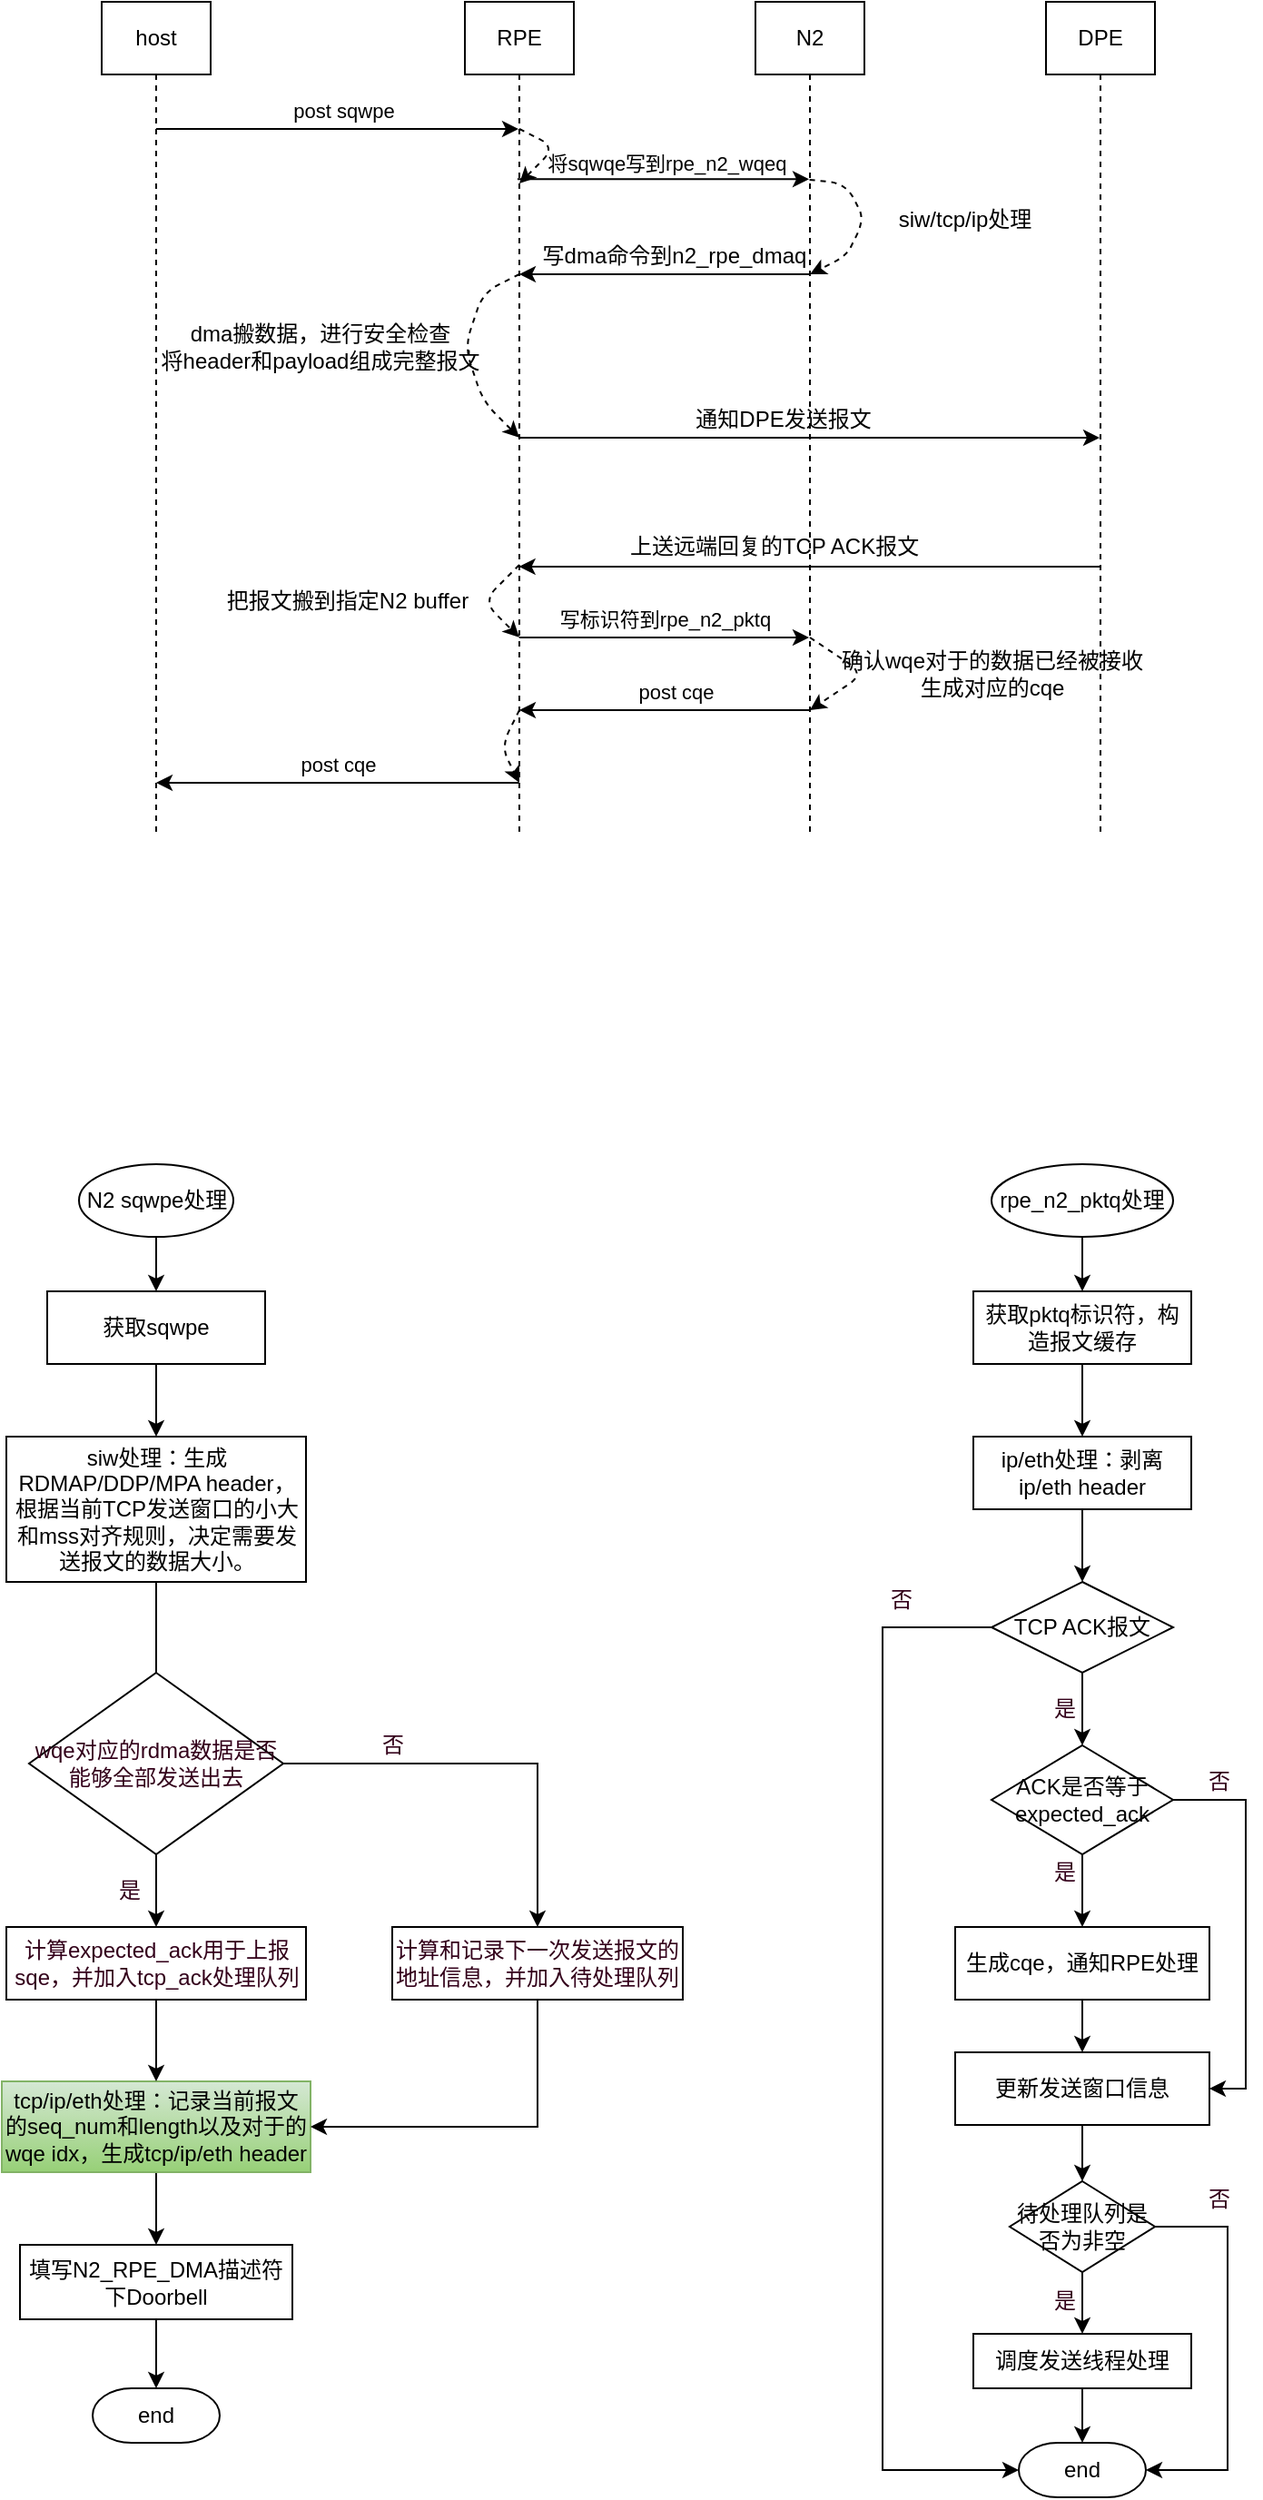 <mxfile version="15.0.2" type="github" pages="3">
  <diagram id="C1_X4sTfBII8gcuETevI" name="Page-1">
    <mxGraphModel dx="920" dy="511" grid="1" gridSize="10" guides="1" tooltips="1" connect="1" arrows="1" fold="1" page="1" pageScale="1" pageWidth="827" pageHeight="1169" math="0" shadow="0">
      <root>
        <mxCell id="0" />
        <mxCell id="1" parent="0" />
        <mxCell id="bmGVuFcMd1g0pF1emnTb-1" value="host" style="shape=umlLifeline;perimeter=lifelinePerimeter;whiteSpace=wrap;html=1;container=1;collapsible=0;recursiveResize=0;outlineConnect=0;" vertex="1" parent="1">
          <mxGeometry x="130" y="40" width="60" height="460" as="geometry" />
        </mxCell>
        <mxCell id="bmGVuFcMd1g0pF1emnTb-2" value="RPE" style="shape=umlLifeline;perimeter=lifelinePerimeter;whiteSpace=wrap;html=1;container=1;collapsible=0;recursiveResize=0;outlineConnect=0;" vertex="1" parent="1">
          <mxGeometry x="330" y="40" width="60" height="460" as="geometry" />
        </mxCell>
        <mxCell id="bmGVuFcMd1g0pF1emnTb-16" value="" style="endArrow=classic;html=1;" edge="1" parent="bmGVuFcMd1g0pF1emnTb-2" target="bmGVuFcMd1g0pF1emnTb-14">
          <mxGeometry width="50" height="50" relative="1" as="geometry">
            <mxPoint x="30" y="240" as="sourcePoint" />
            <mxPoint x="80" y="190" as="targetPoint" />
          </mxGeometry>
        </mxCell>
        <mxCell id="bmGVuFcMd1g0pF1emnTb-3" value="N2" style="shape=umlLifeline;perimeter=lifelinePerimeter;whiteSpace=wrap;html=1;container=1;collapsible=0;recursiveResize=0;outlineConnect=0;" vertex="1" parent="1">
          <mxGeometry x="490" y="40" width="60" height="460" as="geometry" />
        </mxCell>
        <mxCell id="bmGVuFcMd1g0pF1emnTb-15" value="" style="endArrow=classic;html=1;" edge="1" parent="bmGVuFcMd1g0pF1emnTb-3" target="bmGVuFcMd1g0pF1emnTb-2">
          <mxGeometry width="50" height="50" relative="1" as="geometry">
            <mxPoint x="30" y="150" as="sourcePoint" />
            <mxPoint x="80" y="100" as="targetPoint" />
          </mxGeometry>
        </mxCell>
        <mxCell id="bmGVuFcMd1g0pF1emnTb-7" value="" style="endArrow=classic;html=1;" edge="1" parent="1" source="bmGVuFcMd1g0pF1emnTb-1" target="bmGVuFcMd1g0pF1emnTb-2">
          <mxGeometry width="50" height="50" relative="1" as="geometry">
            <mxPoint x="250" y="170" as="sourcePoint" />
            <mxPoint x="380" y="60" as="targetPoint" />
            <Array as="points">
              <mxPoint x="280" y="110" />
            </Array>
          </mxGeometry>
        </mxCell>
        <mxCell id="bmGVuFcMd1g0pF1emnTb-12" value="post sqwpe" style="edgeLabel;html=1;align=center;verticalAlign=middle;resizable=0;points=[];" vertex="1" connectable="0" parent="bmGVuFcMd1g0pF1emnTb-7">
          <mxGeometry x="0.028" y="-1" relative="1" as="geometry">
            <mxPoint y="-11" as="offset" />
          </mxGeometry>
        </mxCell>
        <mxCell id="bmGVuFcMd1g0pF1emnTb-13" value="" style="endArrow=classic;html=1;exitX=0.483;exitY=0.096;exitDx=0;exitDy=0;exitPerimeter=0;" edge="1" parent="1">
          <mxGeometry width="50" height="50" relative="1" as="geometry">
            <mxPoint x="358.98" y="137.64" as="sourcePoint" />
            <mxPoint x="519.5" y="137.64" as="targetPoint" />
          </mxGeometry>
        </mxCell>
        <mxCell id="bmGVuFcMd1g0pF1emnTb-24" value="将sqwqe写到rpe_n2_wqeq" style="edgeLabel;html=1;align=center;verticalAlign=middle;resizable=0;points=[];" vertex="1" connectable="0" parent="bmGVuFcMd1g0pF1emnTb-13">
          <mxGeometry x="-0.209" relative="1" as="geometry">
            <mxPoint x="18" y="-9" as="offset" />
          </mxGeometry>
        </mxCell>
        <mxCell id="bmGVuFcMd1g0pF1emnTb-14" value="DPE" style="shape=umlLifeline;perimeter=lifelinePerimeter;whiteSpace=wrap;html=1;container=1;collapsible=0;recursiveResize=0;outlineConnect=0;" vertex="1" parent="1">
          <mxGeometry x="650" y="40" width="60" height="460" as="geometry" />
        </mxCell>
        <mxCell id="bmGVuFcMd1g0pF1emnTb-20" value="" style="endArrow=classic;html=1;dashed=1;" edge="1" parent="1">
          <mxGeometry width="50" height="50" relative="1" as="geometry">
            <mxPoint x="360" y="190" as="sourcePoint" />
            <mxPoint x="360" y="280" as="targetPoint" />
            <Array as="points">
              <mxPoint x="340" y="200" />
              <mxPoint x="330" y="230" />
              <mxPoint x="340" y="260" />
            </Array>
          </mxGeometry>
        </mxCell>
        <mxCell id="bmGVuFcMd1g0pF1emnTb-21" value="" style="endArrow=classic;html=1;dashed=1;" edge="1" parent="1">
          <mxGeometry width="50" height="50" relative="1" as="geometry">
            <mxPoint x="519.81" y="138" as="sourcePoint" />
            <mxPoint x="520" y="190" as="targetPoint" />
            <Array as="points">
              <mxPoint x="540" y="140" />
              <mxPoint x="550" y="160" />
              <mxPoint x="540" y="180" />
            </Array>
          </mxGeometry>
        </mxCell>
        <mxCell id="bmGVuFcMd1g0pF1emnTb-22" value="" style="endArrow=classic;html=1;dashed=1;" edge="1" parent="1">
          <mxGeometry width="50" height="50" relative="1" as="geometry">
            <mxPoint x="360" y="110" as="sourcePoint" />
            <mxPoint x="360" y="140" as="targetPoint" />
            <Array as="points">
              <mxPoint x="380" y="120" />
            </Array>
          </mxGeometry>
        </mxCell>
        <mxCell id="bmGVuFcMd1g0pF1emnTb-25" value="siw/tcp/ip处理" style="text;html=1;align=center;verticalAlign=middle;resizable=0;points=[];autosize=1;strokeColor=none;" vertex="1" parent="1">
          <mxGeometry x="560" y="150" width="90" height="20" as="geometry" />
        </mxCell>
        <mxCell id="bmGVuFcMd1g0pF1emnTb-26" value="写dma命令到n2_rpe_dmaq" style="text;html=1;align=center;verticalAlign=middle;resizable=0;points=[];autosize=1;strokeColor=none;" vertex="1" parent="1">
          <mxGeometry x="365" y="170" width="160" height="20" as="geometry" />
        </mxCell>
        <mxCell id="bmGVuFcMd1g0pF1emnTb-27" value="dma搬数据，进行安全检查&lt;br&gt;将header和payload组成完整报文" style="text;html=1;align=center;verticalAlign=middle;resizable=0;points=[];autosize=1;strokeColor=none;" vertex="1" parent="1">
          <mxGeometry x="155" y="215" width="190" height="30" as="geometry" />
        </mxCell>
        <mxCell id="bmGVuFcMd1g0pF1emnTb-28" value="通知DPE发送报文" style="text;html=1;align=center;verticalAlign=middle;resizable=0;points=[];autosize=1;strokeColor=none;" vertex="1" parent="1">
          <mxGeometry x="450" y="260" width="110" height="20" as="geometry" />
        </mxCell>
        <mxCell id="bmGVuFcMd1g0pF1emnTb-29" value="" style="endArrow=classic;html=1;" edge="1" parent="1">
          <mxGeometry width="50" height="50" relative="1" as="geometry">
            <mxPoint x="679.5" y="351" as="sourcePoint" />
            <mxPoint x="359.81" y="351" as="targetPoint" />
          </mxGeometry>
        </mxCell>
        <mxCell id="bmGVuFcMd1g0pF1emnTb-30" value="上送远端回复的TCP ACK报文" style="text;html=1;align=center;verticalAlign=middle;resizable=0;points=[];autosize=1;strokeColor=none;" vertex="1" parent="1">
          <mxGeometry x="415" y="330" width="170" height="20" as="geometry" />
        </mxCell>
        <mxCell id="bmGVuFcMd1g0pF1emnTb-32" value="" style="endArrow=classic;html=1;" edge="1" parent="1" source="bmGVuFcMd1g0pF1emnTb-3" target="bmGVuFcMd1g0pF1emnTb-2">
          <mxGeometry width="50" height="50" relative="1" as="geometry">
            <mxPoint x="510" y="470" as="sourcePoint" />
            <mxPoint x="560" y="420" as="targetPoint" />
            <Array as="points">
              <mxPoint x="390" y="430" />
            </Array>
          </mxGeometry>
        </mxCell>
        <mxCell id="bmGVuFcMd1g0pF1emnTb-34" value="post cqe" style="edgeLabel;html=1;align=center;verticalAlign=middle;resizable=0;points=[];" vertex="1" connectable="0" parent="bmGVuFcMd1g0pF1emnTb-32">
          <mxGeometry x="-0.087" y="-1" relative="1" as="geometry">
            <mxPoint x="-1" y="-9" as="offset" />
          </mxGeometry>
        </mxCell>
        <mxCell id="bmGVuFcMd1g0pF1emnTb-31" value="" style="endArrow=classic;html=1;" edge="1" parent="1">
          <mxGeometry width="50" height="50" relative="1" as="geometry">
            <mxPoint x="360" y="390" as="sourcePoint" />
            <mxPoint x="519.5" y="390" as="targetPoint" />
          </mxGeometry>
        </mxCell>
        <mxCell id="bmGVuFcMd1g0pF1emnTb-43" value="写标识符到rpe_n2_pktq" style="edgeLabel;html=1;align=center;verticalAlign=middle;resizable=0;points=[];" vertex="1" connectable="0" parent="bmGVuFcMd1g0pF1emnTb-31">
          <mxGeometry x="-0.39" y="1" relative="1" as="geometry">
            <mxPoint x="31" y="-9" as="offset" />
          </mxGeometry>
        </mxCell>
        <mxCell id="bmGVuFcMd1g0pF1emnTb-33" value="" style="endArrow=classic;html=1;" edge="1" parent="1" source="bmGVuFcMd1g0pF1emnTb-2" target="bmGVuFcMd1g0pF1emnTb-1">
          <mxGeometry width="50" height="50" relative="1" as="geometry">
            <mxPoint x="360" y="500" as="sourcePoint" />
            <mxPoint x="410" y="450" as="targetPoint" />
            <Array as="points">
              <mxPoint x="280" y="470" />
            </Array>
          </mxGeometry>
        </mxCell>
        <mxCell id="bmGVuFcMd1g0pF1emnTb-35" value="post cqe" style="edgeLabel;html=1;align=center;verticalAlign=middle;resizable=0;points=[];" vertex="1" connectable="0" parent="1">
          <mxGeometry x="259.997" y="460" as="geometry" />
        </mxCell>
        <mxCell id="bmGVuFcMd1g0pF1emnTb-36" value="" style="endArrow=classic;html=1;dashed=1;" edge="1" parent="1">
          <mxGeometry width="50" height="50" relative="1" as="geometry">
            <mxPoint x="360" y="350" as="sourcePoint" />
            <mxPoint x="360" y="390" as="targetPoint" />
            <Array as="points">
              <mxPoint x="340" y="370" />
            </Array>
          </mxGeometry>
        </mxCell>
        <mxCell id="bmGVuFcMd1g0pF1emnTb-37" value="" style="endArrow=classic;html=1;dashed=1;" edge="1" parent="1" target="bmGVuFcMd1g0pF1emnTb-3">
          <mxGeometry width="50" height="50" relative="1" as="geometry">
            <mxPoint x="519.81" y="390" as="sourcePoint" />
            <mxPoint x="590" y="390" as="targetPoint" />
          </mxGeometry>
        </mxCell>
        <mxCell id="bmGVuFcMd1g0pF1emnTb-39" value="" style="endArrow=classic;html=1;dashed=1;" edge="1" parent="1" source="bmGVuFcMd1g0pF1emnTb-3">
          <mxGeometry width="50" height="50" relative="1" as="geometry">
            <mxPoint x="550" y="440" as="sourcePoint" />
            <mxPoint x="520" y="430" as="targetPoint" />
          </mxGeometry>
        </mxCell>
        <mxCell id="bmGVuFcMd1g0pF1emnTb-40" value="" style="endArrow=classic;html=1;dashed=1;" edge="1" parent="1">
          <mxGeometry width="50" height="50" relative="1" as="geometry">
            <mxPoint x="520" y="390" as="sourcePoint" />
            <mxPoint x="520" y="430" as="targetPoint" />
            <Array as="points">
              <mxPoint x="550" y="410" />
            </Array>
          </mxGeometry>
        </mxCell>
        <mxCell id="bmGVuFcMd1g0pF1emnTb-41" value="确认wqe对于的数据已经被接收&lt;br&gt;生成对应的cqe" style="text;html=1;align=center;verticalAlign=middle;resizable=0;points=[];autosize=1;strokeColor=none;" vertex="1" parent="1">
          <mxGeometry x="530" y="395" width="180" height="30" as="geometry" />
        </mxCell>
        <mxCell id="bmGVuFcMd1g0pF1emnTb-42" value="" style="endArrow=classic;html=1;dashed=1;" edge="1" parent="1">
          <mxGeometry width="50" height="50" relative="1" as="geometry">
            <mxPoint x="360" y="430" as="sourcePoint" />
            <mxPoint x="360" y="470" as="targetPoint" />
            <Array as="points">
              <mxPoint x="350" y="450" />
            </Array>
          </mxGeometry>
        </mxCell>
        <mxCell id="bmGVuFcMd1g0pF1emnTb-44" value="把报文搬到指定N2 buffer" style="text;html=1;align=center;verticalAlign=middle;resizable=0;points=[];autosize=1;strokeColor=none;" vertex="1" parent="1">
          <mxGeometry x="190" y="360" width="150" height="20" as="geometry" />
        </mxCell>
        <mxCell id="bmGVuFcMd1g0pF1emnTb-54" value="" style="edgeStyle=orthogonalEdgeStyle;rounded=0;orthogonalLoop=1;jettySize=auto;html=1;strokeWidth=1;" edge="1" parent="1" source="bmGVuFcMd1g0pF1emnTb-46" target="bmGVuFcMd1g0pF1emnTb-47">
          <mxGeometry relative="1" as="geometry" />
        </mxCell>
        <mxCell id="bmGVuFcMd1g0pF1emnTb-46" value="N2 sqwpe处理" style="strokeWidth=1;html=1;shape=mxgraph.flowchart.start_1;whiteSpace=wrap;" vertex="1" parent="1">
          <mxGeometry x="117.5" y="680" width="85" height="40" as="geometry" />
        </mxCell>
        <mxCell id="bmGVuFcMd1g0pF1emnTb-55" value="" style="edgeStyle=orthogonalEdgeStyle;rounded=0;orthogonalLoop=1;jettySize=auto;html=1;strokeWidth=1;" edge="1" parent="1" source="bmGVuFcMd1g0pF1emnTb-47" target="bmGVuFcMd1g0pF1emnTb-49">
          <mxGeometry relative="1" as="geometry" />
        </mxCell>
        <mxCell id="bmGVuFcMd1g0pF1emnTb-47" value="获取sqwpe" style="rounded=0;whiteSpace=wrap;html=1;absoluteArcSize=1;arcSize=14;strokeWidth=1;align=center;" vertex="1" parent="1">
          <mxGeometry x="100" y="750" width="120" height="40" as="geometry" />
        </mxCell>
        <mxCell id="bmGVuFcMd1g0pF1emnTb-56" value="" style="edgeStyle=orthogonalEdgeStyle;rounded=0;orthogonalLoop=1;jettySize=auto;html=1;strokeWidth=1;" edge="1" parent="1" source="bmGVuFcMd1g0pF1emnTb-49">
          <mxGeometry relative="1" as="geometry">
            <mxPoint x="160" y="980" as="targetPoint" />
          </mxGeometry>
        </mxCell>
        <mxCell id="bmGVuFcMd1g0pF1emnTb-49" value="siw处理：生成RDMAP/DDP/MPA header，根据当前TCP发送窗口的小大和mss对齐规则，决定需要发送报文的数据大小。" style="rounded=0;whiteSpace=wrap;html=1;absoluteArcSize=1;arcSize=14;strokeWidth=1;align=center;" vertex="1" parent="1">
          <mxGeometry x="77.5" y="830" width="165" height="80" as="geometry" />
        </mxCell>
        <mxCell id="bmGVuFcMd1g0pF1emnTb-57" value="" style="edgeStyle=orthogonalEdgeStyle;rounded=0;orthogonalLoop=1;jettySize=auto;html=1;strokeWidth=1;" edge="1" parent="1" source="bmGVuFcMd1g0pF1emnTb-50" target="bmGVuFcMd1g0pF1emnTb-51">
          <mxGeometry relative="1" as="geometry" />
        </mxCell>
        <mxCell id="bmGVuFcMd1g0pF1emnTb-50" value="tcp/ip/eth处理：记录当前报文的seq_num和length以及对于的wqe idx，生成tcp/ip/eth header" style="rounded=0;whiteSpace=wrap;html=1;absoluteArcSize=1;arcSize=14;strokeWidth=1;align=center;gradientColor=#97d077;fillColor=#d5e8d4;strokeColor=#82b366;" vertex="1" parent="1">
          <mxGeometry x="75" y="1185" width="170" height="50" as="geometry" />
        </mxCell>
        <mxCell id="bmGVuFcMd1g0pF1emnTb-58" value="" style="edgeStyle=orthogonalEdgeStyle;rounded=0;orthogonalLoop=1;jettySize=auto;html=1;strokeWidth=1;" edge="1" parent="1" source="bmGVuFcMd1g0pF1emnTb-51" target="bmGVuFcMd1g0pF1emnTb-52">
          <mxGeometry relative="1" as="geometry" />
        </mxCell>
        <mxCell id="bmGVuFcMd1g0pF1emnTb-51" value="填写N2_RPE_DMA描述符&lt;br&gt;下Doorbell" style="rounded=0;whiteSpace=wrap;html=1;absoluteArcSize=1;arcSize=14;strokeWidth=1;align=center;" vertex="1" parent="1">
          <mxGeometry x="85" y="1275" width="150" height="41" as="geometry" />
        </mxCell>
        <mxCell id="bmGVuFcMd1g0pF1emnTb-52" value="end" style="strokeWidth=1;html=1;shape=mxgraph.flowchart.terminator;whiteSpace=wrap;align=center;" vertex="1" parent="1">
          <mxGeometry x="125" y="1354" width="70" height="30" as="geometry" />
        </mxCell>
        <mxCell id="bmGVuFcMd1g0pF1emnTb-74" value="" style="edgeStyle=orthogonalEdgeStyle;rounded=0;orthogonalLoop=1;jettySize=auto;html=1;fontColor=#33001A;strokeWidth=1;" edge="1" parent="1" source="bmGVuFcMd1g0pF1emnTb-60" target="bmGVuFcMd1g0pF1emnTb-73">
          <mxGeometry relative="1" as="geometry" />
        </mxCell>
        <mxCell id="bmGVuFcMd1g0pF1emnTb-60" value="rpe_n2_pktq处理" style="strokeWidth=1;html=1;shape=mxgraph.flowchart.start_1;whiteSpace=wrap;align=center;" vertex="1" parent="1">
          <mxGeometry x="620" y="680" width="100" height="40" as="geometry" />
        </mxCell>
        <mxCell id="bmGVuFcMd1g0pF1emnTb-64" value="" style="edgeStyle=orthogonalEdgeStyle;rounded=0;orthogonalLoop=1;jettySize=auto;html=1;fontColor=#33001A;strokeWidth=1;exitX=0.5;exitY=1;exitDx=0;exitDy=0;exitPerimeter=0;" edge="1" parent="1" source="bmGVuFcMd1g0pF1emnTb-62" target="bmGVuFcMd1g0pF1emnTb-63">
          <mxGeometry relative="1" as="geometry">
            <mxPoint x="160" y="1075" as="sourcePoint" />
          </mxGeometry>
        </mxCell>
        <mxCell id="bmGVuFcMd1g0pF1emnTb-68" value="" style="edgeStyle=orthogonalEdgeStyle;rounded=0;orthogonalLoop=1;jettySize=auto;html=1;fontColor=#33001A;entryX=0.5;entryY=0;entryDx=0;entryDy=0;strokeWidth=1;exitX=1;exitY=0.5;exitDx=0;exitDy=0;exitPerimeter=0;" edge="1" parent="1" source="bmGVuFcMd1g0pF1emnTb-62" target="bmGVuFcMd1g0pF1emnTb-67">
          <mxGeometry relative="1" as="geometry">
            <mxPoint x="230" y="1025" as="sourcePoint" />
          </mxGeometry>
        </mxCell>
        <mxCell id="bmGVuFcMd1g0pF1emnTb-62" value="wqe对应的rdma数据是否能够全部发送出去" style="strokeWidth=1;html=1;shape=mxgraph.flowchart.decision;whiteSpace=wrap;align=center;fontColor=#33001A;fontStyle=0;" vertex="1" parent="1">
          <mxGeometry x="90" y="960" width="140" height="100" as="geometry" />
        </mxCell>
        <mxCell id="bmGVuFcMd1g0pF1emnTb-65" value="" style="edgeStyle=orthogonalEdgeStyle;rounded=0;orthogonalLoop=1;jettySize=auto;html=1;fontColor=#33001A;strokeWidth=1;" edge="1" parent="1" source="bmGVuFcMd1g0pF1emnTb-63" target="bmGVuFcMd1g0pF1emnTb-50">
          <mxGeometry relative="1" as="geometry" />
        </mxCell>
        <mxCell id="bmGVuFcMd1g0pF1emnTb-63" value="计算expected_ack用于上报sqe，并加入tcp_ack处理队列" style="rounded=0;whiteSpace=wrap;html=1;absoluteArcSize=1;arcSize=14;strokeWidth=1;fontColor=#33001A;align=center;" vertex="1" parent="1">
          <mxGeometry x="77.5" y="1100" width="165" height="40" as="geometry" />
        </mxCell>
        <mxCell id="bmGVuFcMd1g0pF1emnTb-70" style="edgeStyle=orthogonalEdgeStyle;rounded=0;orthogonalLoop=1;jettySize=auto;html=1;entryX=1;entryY=0.5;entryDx=0;entryDy=0;fontColor=#33001A;exitX=0.5;exitY=1;exitDx=0;exitDy=0;strokeWidth=1;" edge="1" parent="1" source="bmGVuFcMd1g0pF1emnTb-67" target="bmGVuFcMd1g0pF1emnTb-50">
          <mxGeometry relative="1" as="geometry" />
        </mxCell>
        <mxCell id="bmGVuFcMd1g0pF1emnTb-67" value="计算和记录下一次发送报文的地址信息，并加入待处理队列" style="whiteSpace=wrap;html=1;fontColor=#33001A;fontStyle=0;strokeWidth=1;" vertex="1" parent="1">
          <mxGeometry x="290" y="1100" width="160" height="40" as="geometry" />
        </mxCell>
        <mxCell id="bmGVuFcMd1g0pF1emnTb-71" value="是" style="text;html=1;align=center;verticalAlign=middle;resizable=0;points=[];autosize=1;strokeColor=none;fontColor=#33001A;" vertex="1" parent="1">
          <mxGeometry x="130" y="1070" width="30" height="20" as="geometry" />
        </mxCell>
        <mxCell id="bmGVuFcMd1g0pF1emnTb-72" value="否" style="text;html=1;align=center;verticalAlign=middle;resizable=0;points=[];autosize=1;strokeColor=none;fontColor=#33001A;" vertex="1" parent="1">
          <mxGeometry x="275" y="990" width="30" height="20" as="geometry" />
        </mxCell>
        <mxCell id="bmGVuFcMd1g0pF1emnTb-76" value="" style="edgeStyle=orthogonalEdgeStyle;rounded=0;orthogonalLoop=1;jettySize=auto;html=1;fontColor=#33001A;strokeWidth=1;" edge="1" parent="1" source="bmGVuFcMd1g0pF1emnTb-73" target="bmGVuFcMd1g0pF1emnTb-75">
          <mxGeometry relative="1" as="geometry" />
        </mxCell>
        <mxCell id="bmGVuFcMd1g0pF1emnTb-73" value="获取pktq标识符，构造报文缓存" style="whiteSpace=wrap;html=1;strokeWidth=1;" vertex="1" parent="1">
          <mxGeometry x="610" y="750" width="120" height="40" as="geometry" />
        </mxCell>
        <mxCell id="bmGVuFcMd1g0pF1emnTb-78" value="" style="edgeStyle=orthogonalEdgeStyle;rounded=0;orthogonalLoop=1;jettySize=auto;html=1;fontColor=#33001A;strokeWidth=1;" edge="1" parent="1" source="bmGVuFcMd1g0pF1emnTb-75" target="bmGVuFcMd1g0pF1emnTb-77">
          <mxGeometry relative="1" as="geometry" />
        </mxCell>
        <mxCell id="bmGVuFcMd1g0pF1emnTb-75" value="ip/eth处理：剥离ip/eth header" style="whiteSpace=wrap;html=1;strokeWidth=1;" vertex="1" parent="1">
          <mxGeometry x="610" y="830" width="120" height="40" as="geometry" />
        </mxCell>
        <mxCell id="bmGVuFcMd1g0pF1emnTb-80" value="" style="edgeStyle=orthogonalEdgeStyle;rounded=0;orthogonalLoop=1;jettySize=auto;html=1;fontColor=#33001A;strokeWidth=1;" edge="1" parent="1" source="bmGVuFcMd1g0pF1emnTb-77" target="bmGVuFcMd1g0pF1emnTb-79">
          <mxGeometry relative="1" as="geometry" />
        </mxCell>
        <mxCell id="bmGVuFcMd1g0pF1emnTb-99" style="edgeStyle=orthogonalEdgeStyle;rounded=0;orthogonalLoop=1;jettySize=auto;html=1;entryX=0;entryY=0.5;entryDx=0;entryDy=0;entryPerimeter=0;fontColor=#33001A;strokeWidth=1;exitX=0;exitY=0.5;exitDx=0;exitDy=0;" edge="1" parent="1" source="bmGVuFcMd1g0pF1emnTb-77" target="bmGVuFcMd1g0pF1emnTb-91">
          <mxGeometry relative="1" as="geometry">
            <Array as="points">
              <mxPoint x="560" y="935" />
              <mxPoint x="560" y="1399" />
            </Array>
          </mxGeometry>
        </mxCell>
        <mxCell id="bmGVuFcMd1g0pF1emnTb-77" value="TCP ACK报文" style="rhombus;whiteSpace=wrap;html=1;strokeWidth=1;" vertex="1" parent="1">
          <mxGeometry x="620" y="910" width="100" height="50" as="geometry" />
        </mxCell>
        <mxCell id="bmGVuFcMd1g0pF1emnTb-82" value="" style="edgeStyle=orthogonalEdgeStyle;rounded=0;orthogonalLoop=1;jettySize=auto;html=1;fontColor=#33001A;strokeWidth=1;" edge="1" parent="1" source="bmGVuFcMd1g0pF1emnTb-79" target="bmGVuFcMd1g0pF1emnTb-81">
          <mxGeometry relative="1" as="geometry" />
        </mxCell>
        <mxCell id="bmGVuFcMd1g0pF1emnTb-94" style="edgeStyle=orthogonalEdgeStyle;rounded=0;orthogonalLoop=1;jettySize=auto;html=1;entryX=1;entryY=0.5;entryDx=0;entryDy=0;fontColor=#33001A;strokeWidth=1;exitX=1;exitY=0.5;exitDx=0;exitDy=0;" edge="1" parent="1" source="bmGVuFcMd1g0pF1emnTb-79" target="bmGVuFcMd1g0pF1emnTb-83">
          <mxGeometry relative="1" as="geometry" />
        </mxCell>
        <mxCell id="bmGVuFcMd1g0pF1emnTb-79" value="ACK是否等于expected_ack" style="rhombus;whiteSpace=wrap;html=1;strokeWidth=1;" vertex="1" parent="1">
          <mxGeometry x="620" y="1000" width="100" height="60" as="geometry" />
        </mxCell>
        <mxCell id="bmGVuFcMd1g0pF1emnTb-84" value="" style="edgeStyle=orthogonalEdgeStyle;rounded=0;orthogonalLoop=1;jettySize=auto;html=1;fontColor=#33001A;strokeWidth=1;" edge="1" parent="1" source="bmGVuFcMd1g0pF1emnTb-81" target="bmGVuFcMd1g0pF1emnTb-83">
          <mxGeometry relative="1" as="geometry" />
        </mxCell>
        <mxCell id="bmGVuFcMd1g0pF1emnTb-81" value="生成cqe，通知RPE处理" style="whiteSpace=wrap;html=1;strokeWidth=1;" vertex="1" parent="1">
          <mxGeometry x="600" y="1100" width="140" height="40" as="geometry" />
        </mxCell>
        <mxCell id="bmGVuFcMd1g0pF1emnTb-86" value="" style="edgeStyle=orthogonalEdgeStyle;rounded=0;orthogonalLoop=1;jettySize=auto;html=1;fontColor=#33001A;strokeWidth=1;" edge="1" parent="1" source="bmGVuFcMd1g0pF1emnTb-83" target="bmGVuFcMd1g0pF1emnTb-85">
          <mxGeometry relative="1" as="geometry" />
        </mxCell>
        <mxCell id="bmGVuFcMd1g0pF1emnTb-83" value="更新发送窗口信息" style="whiteSpace=wrap;html=1;strokeWidth=1;" vertex="1" parent="1">
          <mxGeometry x="600" y="1169" width="140" height="40" as="geometry" />
        </mxCell>
        <mxCell id="bmGVuFcMd1g0pF1emnTb-88" value="" style="edgeStyle=orthogonalEdgeStyle;rounded=0;orthogonalLoop=1;jettySize=auto;html=1;fontColor=#33001A;strokeWidth=1;" edge="1" parent="1" source="bmGVuFcMd1g0pF1emnTb-85" target="bmGVuFcMd1g0pF1emnTb-87">
          <mxGeometry relative="1" as="geometry" />
        </mxCell>
        <mxCell id="bmGVuFcMd1g0pF1emnTb-95" style="edgeStyle=orthogonalEdgeStyle;rounded=0;orthogonalLoop=1;jettySize=auto;html=1;entryX=1;entryY=0.5;entryDx=0;entryDy=0;entryPerimeter=0;fontColor=#33001A;strokeWidth=1;exitX=1;exitY=0.5;exitDx=0;exitDy=0;" edge="1" parent="1" source="bmGVuFcMd1g0pF1emnTb-85" target="bmGVuFcMd1g0pF1emnTb-91">
          <mxGeometry relative="1" as="geometry">
            <Array as="points">
              <mxPoint x="750" y="1265" />
              <mxPoint x="750" y="1399" />
            </Array>
          </mxGeometry>
        </mxCell>
        <mxCell id="bmGVuFcMd1g0pF1emnTb-85" value="待处理队列是否为非空" style="rhombus;whiteSpace=wrap;html=1;strokeWidth=1;" vertex="1" parent="1">
          <mxGeometry x="630" y="1240" width="80" height="50" as="geometry" />
        </mxCell>
        <mxCell id="bmGVuFcMd1g0pF1emnTb-90" value="" style="edgeStyle=orthogonalEdgeStyle;rounded=0;orthogonalLoop=1;jettySize=auto;html=1;fontColor=#33001A;strokeWidth=1;entryX=0.5;entryY=0;entryDx=0;entryDy=0;entryPerimeter=0;" edge="1" parent="1" source="bmGVuFcMd1g0pF1emnTb-87" target="bmGVuFcMd1g0pF1emnTb-91">
          <mxGeometry relative="1" as="geometry">
            <mxPoint x="670" y="1530" as="targetPoint" />
          </mxGeometry>
        </mxCell>
        <mxCell id="bmGVuFcMd1g0pF1emnTb-87" value="调度发送线程处理" style="whiteSpace=wrap;html=1;strokeWidth=1;" vertex="1" parent="1">
          <mxGeometry x="610" y="1324" width="120" height="30" as="geometry" />
        </mxCell>
        <mxCell id="bmGVuFcMd1g0pF1emnTb-91" value="end" style="strokeWidth=1;html=1;shape=mxgraph.flowchart.terminator;whiteSpace=wrap;align=center;" vertex="1" parent="1">
          <mxGeometry x="635" y="1384" width="70" height="30" as="geometry" />
        </mxCell>
        <mxCell id="bmGVuFcMd1g0pF1emnTb-92" value="是" style="text;html=1;align=center;verticalAlign=middle;resizable=0;points=[];autosize=1;strokeColor=none;fontColor=#33001A;strokeWidth=1;" vertex="1" parent="1">
          <mxGeometry x="645" y="970" width="30" height="20" as="geometry" />
        </mxCell>
        <mxCell id="bmGVuFcMd1g0pF1emnTb-93" value="是" style="text;html=1;align=center;verticalAlign=middle;resizable=0;points=[];autosize=1;strokeColor=none;fontColor=#33001A;strokeWidth=1;" vertex="1" parent="1">
          <mxGeometry x="645" y="1060" width="30" height="20" as="geometry" />
        </mxCell>
        <mxCell id="bmGVuFcMd1g0pF1emnTb-96" value="是" style="text;html=1;align=center;verticalAlign=middle;resizable=0;points=[];autosize=1;strokeColor=none;fontColor=#33001A;strokeWidth=1;" vertex="1" parent="1">
          <mxGeometry x="645" y="1296" width="30" height="20" as="geometry" />
        </mxCell>
        <mxCell id="bmGVuFcMd1g0pF1emnTb-97" value="否" style="text;html=1;align=center;verticalAlign=middle;resizable=0;points=[];autosize=1;strokeColor=none;fontColor=#33001A;strokeWidth=1;" vertex="1" parent="1">
          <mxGeometry x="730" y="1240" width="30" height="20" as="geometry" />
        </mxCell>
        <mxCell id="bmGVuFcMd1g0pF1emnTb-98" value="否" style="text;html=1;align=center;verticalAlign=middle;resizable=0;points=[];autosize=1;strokeColor=none;fontColor=#33001A;strokeWidth=1;" vertex="1" parent="1">
          <mxGeometry x="730" y="1010" width="30" height="20" as="geometry" />
        </mxCell>
        <mxCell id="bmGVuFcMd1g0pF1emnTb-100" value="否" style="text;html=1;align=center;verticalAlign=middle;resizable=0;points=[];autosize=1;strokeColor=none;fontColor=#33001A;strokeWidth=1;" vertex="1" parent="1">
          <mxGeometry x="555" y="910" width="30" height="20" as="geometry" />
        </mxCell>
      </root>
    </mxGraphModel>
  </diagram>
  <diagram id="guN0M8e6Wvazivk_Ryqc" name="TX侧flow">
    <mxGraphModel dx="1609" dy="434" grid="1" gridSize="10" guides="1" tooltips="1" connect="1" arrows="1" fold="1" page="1" pageScale="1" pageWidth="827" pageHeight="1169" math="0" shadow="0">
      <root>
        <mxCell id="gVJ06niwFB5ByoAfVnI6-0" />
        <mxCell id="gVJ06niwFB5ByoAfVnI6-1" parent="gVJ06niwFB5ByoAfVnI6-0" />
        <mxCell id="gVJ06niwFB5ByoAfVnI6-2" value="" style="edgeStyle=orthogonalEdgeStyle;rounded=0;orthogonalLoop=1;jettySize=auto;html=1;strokeWidth=1;" edge="1" parent="gVJ06niwFB5ByoAfVnI6-1" source="gVJ06niwFB5ByoAfVnI6-3" target="gVJ06niwFB5ByoAfVnI6-5">
          <mxGeometry relative="1" as="geometry" />
        </mxCell>
        <mxCell id="gVJ06niwFB5ByoAfVnI6-3" value="RPE_N2_WQEQ处理" style="strokeWidth=1;html=1;shape=mxgraph.flowchart.start_1;whiteSpace=wrap;" vertex="1" parent="gVJ06niwFB5ByoAfVnI6-1">
          <mxGeometry x="117.5" y="680" width="85" height="40" as="geometry" />
        </mxCell>
        <mxCell id="gVJ06niwFB5ByoAfVnI6-4" value="" style="edgeStyle=orthogonalEdgeStyle;rounded=0;orthogonalLoop=1;jettySize=auto;html=1;strokeWidth=1;" edge="1" parent="gVJ06niwFB5ByoAfVnI6-1" source="gVJ06niwFB5ByoAfVnI6-5" target="gVJ06niwFB5ByoAfVnI6-7">
          <mxGeometry relative="1" as="geometry" />
        </mxCell>
        <mxCell id="gVJ06niwFB5ByoAfVnI6-5" value="获取sqwpe" style="rounded=0;whiteSpace=wrap;html=1;absoluteArcSize=1;arcSize=14;strokeWidth=1;align=center;gradientColor=#ea6b66;fillColor=#f8cecc;strokeColor=#b85450;" vertex="1" parent="gVJ06niwFB5ByoAfVnI6-1">
          <mxGeometry x="100" y="750" width="120" height="40" as="geometry" />
        </mxCell>
        <mxCell id="gVJ06niwFB5ByoAfVnI6-23" style="edgeStyle=orthogonalEdgeStyle;rounded=0;orthogonalLoop=1;jettySize=auto;html=1;entryX=0.5;entryY=0;entryDx=0;entryDy=0;fontColor=#33001A;strokeWidth=1;exitX=1;exitY=0.5;exitDx=0;exitDy=0;" edge="1" parent="gVJ06niwFB5ByoAfVnI6-1" source="gVJ06niwFB5ByoAfVnI6-24" target="gVJ06niwFB5ByoAfVnI6-22">
          <mxGeometry relative="1" as="geometry" />
        </mxCell>
        <mxCell id="gVJ06niwFB5ByoAfVnI6-36" style="edgeStyle=orthogonalEdgeStyle;rounded=0;orthogonalLoop=1;jettySize=auto;html=1;entryX=0.5;entryY=0;entryDx=0;entryDy=0;fontColor=#33001A;strokeWidth=1;" edge="1" parent="gVJ06niwFB5ByoAfVnI6-1" source="gVJ06niwFB5ByoAfVnI6-7" target="gVJ06niwFB5ByoAfVnI6-24">
          <mxGeometry relative="1" as="geometry" />
        </mxCell>
        <mxCell id="gVJ06niwFB5ByoAfVnI6-7" value="生成RDMAP/DDP/MPA header，根据当前&lt;b&gt;&lt;font color=&quot;#ff531f&quot;&gt;TCP发送窗口的小大&lt;/font&gt;&lt;/b&gt;和mss对齐规则，决定需要发送报文的数据大小。" style="rounded=0;whiteSpace=wrap;html=1;absoluteArcSize=1;arcSize=14;strokeWidth=1;align=center;gradientColor=#ea6b66;fillColor=#f8cecc;strokeColor=#b85450;" vertex="1" parent="gVJ06niwFB5ByoAfVnI6-1">
          <mxGeometry x="77.5" y="830" width="165" height="80" as="geometry" />
        </mxCell>
        <mxCell id="gVJ06niwFB5ByoAfVnI6-8" value="" style="edgeStyle=orthogonalEdgeStyle;rounded=0;orthogonalLoop=1;jettySize=auto;html=1;strokeWidth=1;" edge="1" parent="gVJ06niwFB5ByoAfVnI6-1" source="gVJ06niwFB5ByoAfVnI6-9" target="gVJ06niwFB5ByoAfVnI6-11">
          <mxGeometry relative="1" as="geometry" />
        </mxCell>
        <mxCell id="gVJ06niwFB5ByoAfVnI6-9" value="根据TCP的seq_num获取wqe_idx，从而获取wqe并得到seq_num基于wqe首payload的offset。" style="rounded=0;whiteSpace=wrap;html=1;absoluteArcSize=1;arcSize=14;strokeWidth=1;align=center;gradientColor=#ea6b66;fillColor=#f8cecc;strokeColor=#b85450;" vertex="1" parent="gVJ06niwFB5ByoAfVnI6-1">
          <mxGeometry x="280" y="1210" width="170" height="60" as="geometry" />
        </mxCell>
        <mxCell id="gVJ06niwFB5ByoAfVnI6-38" style="edgeStyle=orthogonalEdgeStyle;rounded=0;orthogonalLoop=1;jettySize=auto;html=1;entryX=0.5;entryY=0;entryDx=0;entryDy=0;fontColor=#33001A;strokeWidth=1;" edge="1" parent="gVJ06niwFB5ByoAfVnI6-1" source="gVJ06niwFB5ByoAfVnI6-11" target="gVJ06niwFB5ByoAfVnI6-25">
          <mxGeometry relative="1" as="geometry" />
        </mxCell>
        <mxCell id="gVJ06niwFB5ByoAfVnI6-11" value="填写N2_RPE_DMAQ描述符&lt;br&gt;下Doorbell" style="rounded=0;whiteSpace=wrap;html=1;absoluteArcSize=1;arcSize=14;strokeWidth=1;align=center;gradientColor=#ea6b66;fillColor=#f8cecc;strokeColor=#b85450;" vertex="1" parent="gVJ06niwFB5ByoAfVnI6-1">
          <mxGeometry x="290" y="1310" width="150" height="41" as="geometry" />
        </mxCell>
        <mxCell id="gVJ06niwFB5ByoAfVnI6-37" style="edgeStyle=orthogonalEdgeStyle;rounded=0;orthogonalLoop=1;jettySize=auto;html=1;entryX=0.5;entryY=0;entryDx=0;entryDy=0;fontColor=#33001A;strokeWidth=1;" edge="1" parent="gVJ06niwFB5ByoAfVnI6-1" source="gVJ06niwFB5ByoAfVnI6-22" target="gVJ06niwFB5ByoAfVnI6-9">
          <mxGeometry relative="1" as="geometry" />
        </mxCell>
        <mxCell id="gVJ06niwFB5ByoAfVnI6-22" value="TCPIP" style="rounded=0;whiteSpace=wrap;html=1;absoluteArcSize=1;arcSize=14;strokeWidth=1;align=center;gradientColor=#97d077;fillColor=#d5e8d4;strokeColor=#82b366;" vertex="1" parent="gVJ06niwFB5ByoAfVnI6-1">
          <mxGeometry x="280" y="1040" width="170" height="110" as="geometry" />
        </mxCell>
        <mxCell id="gVJ06niwFB5ByoAfVnI6-35" style="edgeStyle=orthogonalEdgeStyle;rounded=0;orthogonalLoop=1;jettySize=auto;html=1;entryX=0.5;entryY=0;entryDx=0;entryDy=0;entryPerimeter=0;fontColor=#33001A;strokeWidth=1;" edge="1" parent="gVJ06niwFB5ByoAfVnI6-1" source="gVJ06niwFB5ByoAfVnI6-24" target="gVJ06niwFB5ByoAfVnI6-27">
          <mxGeometry relative="1" as="geometry" />
        </mxCell>
        <mxCell id="gVJ06niwFB5ByoAfVnI6-24" value="记录当前报文的&lt;font color=&quot;#ff531f&quot;&gt;seq_num&lt;/font&gt;和length以及对应的wqe idx，建立seq_num和wqe之间的关系" style="rounded=0;whiteSpace=wrap;html=1;absoluteArcSize=1;arcSize=14;strokeWidth=1;align=center;gradientColor=#ea6b66;fillColor=#f8cecc;strokeColor=#b85450;" vertex="1" parent="gVJ06niwFB5ByoAfVnI6-1">
          <mxGeometry x="75" y="960" width="170" height="70" as="geometry" />
        </mxCell>
        <mxCell id="gVJ06niwFB5ByoAfVnI6-30" style="edgeStyle=orthogonalEdgeStyle;rounded=0;orthogonalLoop=1;jettySize=auto;html=1;entryX=0;entryY=0.5;entryDx=0;entryDy=0;fontColor=#33001A;strokeWidth=1;exitX=0.5;exitY=1;exitDx=0;exitDy=0;exitPerimeter=0;" edge="1" parent="gVJ06niwFB5ByoAfVnI6-1" source="gVJ06niwFB5ByoAfVnI6-27" target="gVJ06niwFB5ByoAfVnI6-5">
          <mxGeometry relative="1" as="geometry">
            <Array as="points">
              <mxPoint x="20" y="1200" />
              <mxPoint x="20" y="770" />
            </Array>
          </mxGeometry>
        </mxCell>
        <mxCell id="gVJ06niwFB5ByoAfVnI6-32" style="edgeStyle=orthogonalEdgeStyle;rounded=0;orthogonalLoop=1;jettySize=auto;html=1;entryX=0;entryY=0.5;entryDx=0;entryDy=0;fontColor=#33001A;strokeWidth=1;" edge="1" parent="gVJ06niwFB5ByoAfVnI6-1" source="gVJ06niwFB5ByoAfVnI6-27" target="gVJ06niwFB5ByoAfVnI6-7">
          <mxGeometry relative="1" as="geometry">
            <Array as="points">
              <mxPoint x="58" y="1150" />
              <mxPoint x="58" y="870" />
            </Array>
          </mxGeometry>
        </mxCell>
        <mxCell id="gVJ06niwFB5ByoAfVnI6-27" value="wqe对应的rdma数据是否能够全部发送出去" style="strokeWidth=1;html=1;shape=mxgraph.flowchart.decision;whiteSpace=wrap;align=center;fontStyle=0;gradientColor=#ea6b66;fillColor=#f8cecc;strokeColor=#b85450;" vertex="1" parent="gVJ06niwFB5ByoAfVnI6-1">
          <mxGeometry x="90" y="1100" width="140" height="100" as="geometry" />
        </mxCell>
        <mxCell id="gVJ06niwFB5ByoAfVnI6-25" value="RPE" style="whiteSpace=wrap;html=1;fontStyle=0;strokeWidth=1;gradientColor=#b3b3b3;fillColor=#f5f5f5;strokeColor=#666666;" vertex="1" parent="gVJ06niwFB5ByoAfVnI6-1">
          <mxGeometry x="285" y="1400" width="160" height="40" as="geometry" />
        </mxCell>
        <mxCell id="gVJ06niwFB5ByoAfVnI6-33" value="是" style="text;html=1;align=center;verticalAlign=middle;resizable=0;points=[];autosize=1;strokeColor=none;fontColor=#33001A;" vertex="1" parent="gVJ06niwFB5ByoAfVnI6-1">
          <mxGeometry x="-5" y="980" width="30" height="20" as="geometry" />
        </mxCell>
        <mxCell id="gVJ06niwFB5ByoAfVnI6-34" value="否" style="text;html=1;align=center;verticalAlign=middle;resizable=0;points=[];autosize=1;strokeColor=none;fontColor=#33001A;" vertex="1" parent="gVJ06niwFB5ByoAfVnI6-1">
          <mxGeometry x="35" y="1010" width="30" height="20" as="geometry" />
        </mxCell>
      </root>
    </mxGraphModel>
  </diagram>
  <diagram id="LPmE20Mx5uJJ7jfNu2Le" name="RX侧FLOW">
    <mxGraphModel dx="539" dy="299" grid="1" gridSize="10" guides="1" tooltips="1" connect="1" arrows="1" fold="1" page="1" pageScale="1" pageWidth="827" pageHeight="1169" math="0" shadow="0">
      <root>
        <mxCell id="Wmk--sCrOHh_ecvUuyhz-0" />
        <mxCell id="Wmk--sCrOHh_ecvUuyhz-1" parent="Wmk--sCrOHh_ecvUuyhz-0" />
        <mxCell id="CIwHIOxIAU5JLlmhW3Hc-0" value="" style="edgeStyle=orthogonalEdgeStyle;rounded=0;orthogonalLoop=1;jettySize=auto;html=1;fontColor=#33001A;strokeWidth=1;" edge="1" parent="Wmk--sCrOHh_ecvUuyhz-1" source="CIwHIOxIAU5JLlmhW3Hc-1" target="CIwHIOxIAU5JLlmhW3Hc-3">
          <mxGeometry relative="1" as="geometry" />
        </mxCell>
        <mxCell id="CIwHIOxIAU5JLlmhW3Hc-1" value="rpe_n2_pktq处理" style="strokeWidth=1;html=1;shape=mxgraph.flowchart.start_1;whiteSpace=wrap;align=center;gradientColor=#ea6b66;fillColor=#f8cecc;strokeColor=#b85450;" vertex="1" parent="Wmk--sCrOHh_ecvUuyhz-1">
          <mxGeometry x="315" y="330" width="100" height="40" as="geometry" />
        </mxCell>
        <mxCell id="CIwHIOxIAU5JLlmhW3Hc-2" value="" style="edgeStyle=orthogonalEdgeStyle;rounded=0;orthogonalLoop=1;jettySize=auto;html=1;fontColor=#33001A;strokeWidth=1;" edge="1" parent="Wmk--sCrOHh_ecvUuyhz-1" source="CIwHIOxIAU5JLlmhW3Hc-3" target="CIwHIOxIAU5JLlmhW3Hc-5">
          <mxGeometry relative="1" as="geometry" />
        </mxCell>
        <mxCell id="CIwHIOxIAU5JLlmhW3Hc-3" value="获取pktq标识符，构造报文缓存" style="whiteSpace=wrap;html=1;strokeWidth=1;gradientColor=#ea6b66;fillColor=#f8cecc;strokeColor=#b85450;" vertex="1" parent="Wmk--sCrOHh_ecvUuyhz-1">
          <mxGeometry x="305" y="400" width="120" height="40" as="geometry" />
        </mxCell>
        <mxCell id="CIwHIOxIAU5JLlmhW3Hc-4" value="" style="edgeStyle=orthogonalEdgeStyle;rounded=0;orthogonalLoop=1;jettySize=auto;html=1;fontColor=#33001A;strokeWidth=1;" edge="1" parent="Wmk--sCrOHh_ecvUuyhz-1" source="CIwHIOxIAU5JLlmhW3Hc-5" target="CIwHIOxIAU5JLlmhW3Hc-8">
          <mxGeometry relative="1" as="geometry" />
        </mxCell>
        <mxCell id="CIwHIOxIAU5JLlmhW3Hc-5" value="TCPIP" style="whiteSpace=wrap;html=1;strokeWidth=1;gradientColor=#97d077;fillColor=#d5e8d4;strokeColor=#82b366;" vertex="1" parent="Wmk--sCrOHh_ecvUuyhz-1">
          <mxGeometry x="305" y="480" width="120" height="40" as="geometry" />
        </mxCell>
        <mxCell id="CIwHIOxIAU5JLlmhW3Hc-6" value="" style="edgeStyle=orthogonalEdgeStyle;rounded=0;orthogonalLoop=1;jettySize=auto;html=1;fontColor=#33001A;strokeWidth=1;" edge="1" parent="Wmk--sCrOHh_ecvUuyhz-1" source="CIwHIOxIAU5JLlmhW3Hc-8" target="CIwHIOxIAU5JLlmhW3Hc-11">
          <mxGeometry relative="1" as="geometry" />
        </mxCell>
        <mxCell id="Q-wLJAv97YySSE1e0Pzx-3" style="edgeStyle=orthogonalEdgeStyle;rounded=0;orthogonalLoop=1;jettySize=auto;html=1;entryX=0.5;entryY=0;entryDx=0;entryDy=0;fontColor=#33001A;strokeWidth=1;" edge="1" parent="Wmk--sCrOHh_ecvUuyhz-1" source="CIwHIOxIAU5JLlmhW3Hc-8" target="Q-wLJAv97YySSE1e0Pzx-0">
          <mxGeometry relative="1" as="geometry" />
        </mxCell>
        <mxCell id="CIwHIOxIAU5JLlmhW3Hc-8" value="TCP ACK报文" style="rhombus;whiteSpace=wrap;html=1;strokeWidth=1;gradientColor=#ea6b66;fillColor=#f8cecc;strokeColor=#b85450;" vertex="1" parent="Wmk--sCrOHh_ecvUuyhz-1">
          <mxGeometry x="315" y="560" width="100" height="50" as="geometry" />
        </mxCell>
        <mxCell id="Q-wLJAv97YySSE1e0Pzx-9" value="" style="edgeStyle=orthogonalEdgeStyle;rounded=0;orthogonalLoop=1;jettySize=auto;html=1;fontColor=#33001A;strokeWidth=1;" edge="1" parent="Wmk--sCrOHh_ecvUuyhz-1" source="CIwHIOxIAU5JLlmhW3Hc-11" target="Q-wLJAv97YySSE1e0Pzx-8">
          <mxGeometry relative="1" as="geometry" />
        </mxCell>
        <mxCell id="Q-wLJAv97YySSE1e0Pzx-13" value="" style="edgeStyle=orthogonalEdgeStyle;rounded=0;orthogonalLoop=1;jettySize=auto;html=1;fontColor=#33001A;strokeWidth=1;" edge="1" parent="Wmk--sCrOHh_ecvUuyhz-1" source="CIwHIOxIAU5JLlmhW3Hc-11" target="Q-wLJAv97YySSE1e0Pzx-12">
          <mxGeometry relative="1" as="geometry" />
        </mxCell>
        <mxCell id="CIwHIOxIAU5JLlmhW3Hc-11" value="ACK是否等于expected_ack" style="rhombus;whiteSpace=wrap;html=1;strokeWidth=1;gradientColor=#ea6b66;fillColor=#f8cecc;strokeColor=#b85450;" vertex="1" parent="Wmk--sCrOHh_ecvUuyhz-1">
          <mxGeometry x="315" y="650" width="100" height="60" as="geometry" />
        </mxCell>
        <mxCell id="Q-wLJAv97YySSE1e0Pzx-6" style="edgeStyle=orthogonalEdgeStyle;rounded=0;orthogonalLoop=1;jettySize=auto;html=1;entryX=1;entryY=0.5;entryDx=0;entryDy=0;fontColor=#33001A;strokeWidth=1;exitX=0;exitY=0.5;exitDx=0;exitDy=0;" edge="1" parent="Wmk--sCrOHh_ecvUuyhz-1" source="Q-wLJAv97YySSE1e0Pzx-7" target="Q-wLJAv97YySSE1e0Pzx-1">
          <mxGeometry relative="1" as="geometry" />
        </mxCell>
        <mxCell id="CIwHIOxIAU5JLlmhW3Hc-22" value="是" style="text;html=1;align=center;verticalAlign=middle;resizable=0;points=[];autosize=1;strokeColor=none;fontColor=#33001A;strokeWidth=1;" vertex="1" parent="Wmk--sCrOHh_ecvUuyhz-1">
          <mxGeometry x="340" y="620" width="30" height="20" as="geometry" />
        </mxCell>
        <mxCell id="CIwHIOxIAU5JLlmhW3Hc-23" value="是" style="text;html=1;align=center;verticalAlign=middle;resizable=0;points=[];autosize=1;strokeColor=none;fontColor=#33001A;strokeWidth=1;" vertex="1" parent="Wmk--sCrOHh_ecvUuyhz-1">
          <mxGeometry x="330" y="710" width="30" height="20" as="geometry" />
        </mxCell>
        <mxCell id="CIwHIOxIAU5JLlmhW3Hc-27" value="否" style="text;html=1;align=center;verticalAlign=middle;resizable=0;points=[];autosize=1;strokeColor=none;fontColor=#33001A;strokeWidth=1;" vertex="1" parent="Wmk--sCrOHh_ecvUuyhz-1">
          <mxGeometry x="250" y="560" width="30" height="20" as="geometry" />
        </mxCell>
        <mxCell id="Q-wLJAv97YySSE1e0Pzx-5" style="edgeStyle=orthogonalEdgeStyle;rounded=0;orthogonalLoop=1;jettySize=auto;html=1;entryX=0.5;entryY=0;entryDx=0;entryDy=0;fontColor=#33001A;strokeWidth=1;" edge="1" parent="Wmk--sCrOHh_ecvUuyhz-1" source="Q-wLJAv97YySSE1e0Pzx-0" target="Q-wLJAv97YySSE1e0Pzx-1">
          <mxGeometry relative="1" as="geometry">
            <Array as="points">
              <mxPoint x="180" y="720" />
              <mxPoint x="180" y="720" />
            </Array>
          </mxGeometry>
        </mxCell>
        <mxCell id="Q-wLJAv97YySSE1e0Pzx-0" value="填写n2_rpe_pktq描述符&lt;br&gt;下Doorbell" style="rounded=0;whiteSpace=wrap;html=1;absoluteArcSize=1;arcSize=14;strokeWidth=1;align=center;gradientColor=#ea6b66;fillColor=#f8cecc;strokeColor=#b85450;" vertex="1" parent="Wmk--sCrOHh_ecvUuyhz-1">
          <mxGeometry x="105" y="640" width="150" height="41" as="geometry" />
        </mxCell>
        <mxCell id="Q-wLJAv97YySSE1e0Pzx-1" value="RPE" style="whiteSpace=wrap;html=1;strokeWidth=1;gradientColor=#b3b3b3;fillColor=#f5f5f5;strokeColor=#666666;" vertex="1" parent="Wmk--sCrOHh_ecvUuyhz-1">
          <mxGeometry x="120" y="850" width="120" height="30" as="geometry" />
        </mxCell>
        <mxCell id="Q-wLJAv97YySSE1e0Pzx-7" value="生成cqe，通知RPE处理" style="whiteSpace=wrap;html=1;strokeWidth=1;gradientColor=#ea6b66;fillColor=#f8cecc;strokeColor=#b85450;" vertex="1" parent="Wmk--sCrOHh_ecvUuyhz-1">
          <mxGeometry x="295" y="845" width="140" height="40" as="geometry" />
        </mxCell>
        <mxCell id="Q-wLJAv97YySSE1e0Pzx-8" value="不做处理" style="whiteSpace=wrap;html=1;strokeColor=#b85450;strokeWidth=1;fillColor=#f8cecc;gradientColor=#ea6b66;" vertex="1" parent="Wmk--sCrOHh_ecvUuyhz-1">
          <mxGeometry x="485" y="650" width="120" height="60" as="geometry" />
        </mxCell>
        <mxCell id="Q-wLJAv97YySSE1e0Pzx-10" value="否" style="text;html=1;align=center;verticalAlign=middle;resizable=0;points=[];autosize=1;strokeColor=none;fontColor=#33001A;" vertex="1" parent="Wmk--sCrOHh_ecvUuyhz-1">
          <mxGeometry x="425" y="660" width="30" height="20" as="geometry" />
        </mxCell>
        <mxCell id="Q-wLJAv97YySSE1e0Pzx-14" style="edgeStyle=orthogonalEdgeStyle;rounded=0;orthogonalLoop=1;jettySize=auto;html=1;fontColor=#33001A;strokeWidth=1;" edge="1" parent="Wmk--sCrOHh_ecvUuyhz-1" source="Q-wLJAv97YySSE1e0Pzx-12" target="Q-wLJAv97YySSE1e0Pzx-7">
          <mxGeometry relative="1" as="geometry" />
        </mxCell>
        <mxCell id="Q-wLJAv97YySSE1e0Pzx-15" style="edgeStyle=orthogonalEdgeStyle;rounded=0;orthogonalLoop=1;jettySize=auto;html=1;entryX=0.5;entryY=1;entryDx=0;entryDy=0;fontColor=#33001A;strokeWidth=1;" edge="1" parent="Wmk--sCrOHh_ecvUuyhz-1" source="Q-wLJAv97YySSE1e0Pzx-12" target="Q-wLJAv97YySSE1e0Pzx-8">
          <mxGeometry relative="1" as="geometry" />
        </mxCell>
        <mxCell id="Q-wLJAv97YySSE1e0Pzx-12" value="通过ACK索引到wqe_id，判断wqe_id是否全部已经ack" style="rhombus;whiteSpace=wrap;html=1;strokeWidth=1;gradientColor=#ea6b66;fillColor=#f8cecc;strokeColor=#b85450;" vertex="1" parent="Wmk--sCrOHh_ecvUuyhz-1">
          <mxGeometry x="297.5" y="740" width="135" height="60" as="geometry" />
        </mxCell>
        <mxCell id="Q-wLJAv97YySSE1e0Pzx-16" value="是" style="text;html=1;align=center;verticalAlign=middle;resizable=0;points=[];autosize=1;strokeColor=none;fontColor=#33001A;strokeWidth=1;" vertex="1" parent="Wmk--sCrOHh_ecvUuyhz-1">
          <mxGeometry x="330" y="810" width="30" height="20" as="geometry" />
        </mxCell>
        <mxCell id="Q-wLJAv97YySSE1e0Pzx-17" value="否" style="text;html=1;align=center;verticalAlign=middle;resizable=0;points=[];autosize=1;strokeColor=none;fontColor=#33001A;" vertex="1" parent="Wmk--sCrOHh_ecvUuyhz-1">
          <mxGeometry x="470" y="750" width="30" height="20" as="geometry" />
        </mxCell>
      </root>
    </mxGraphModel>
  </diagram>
</mxfile>
